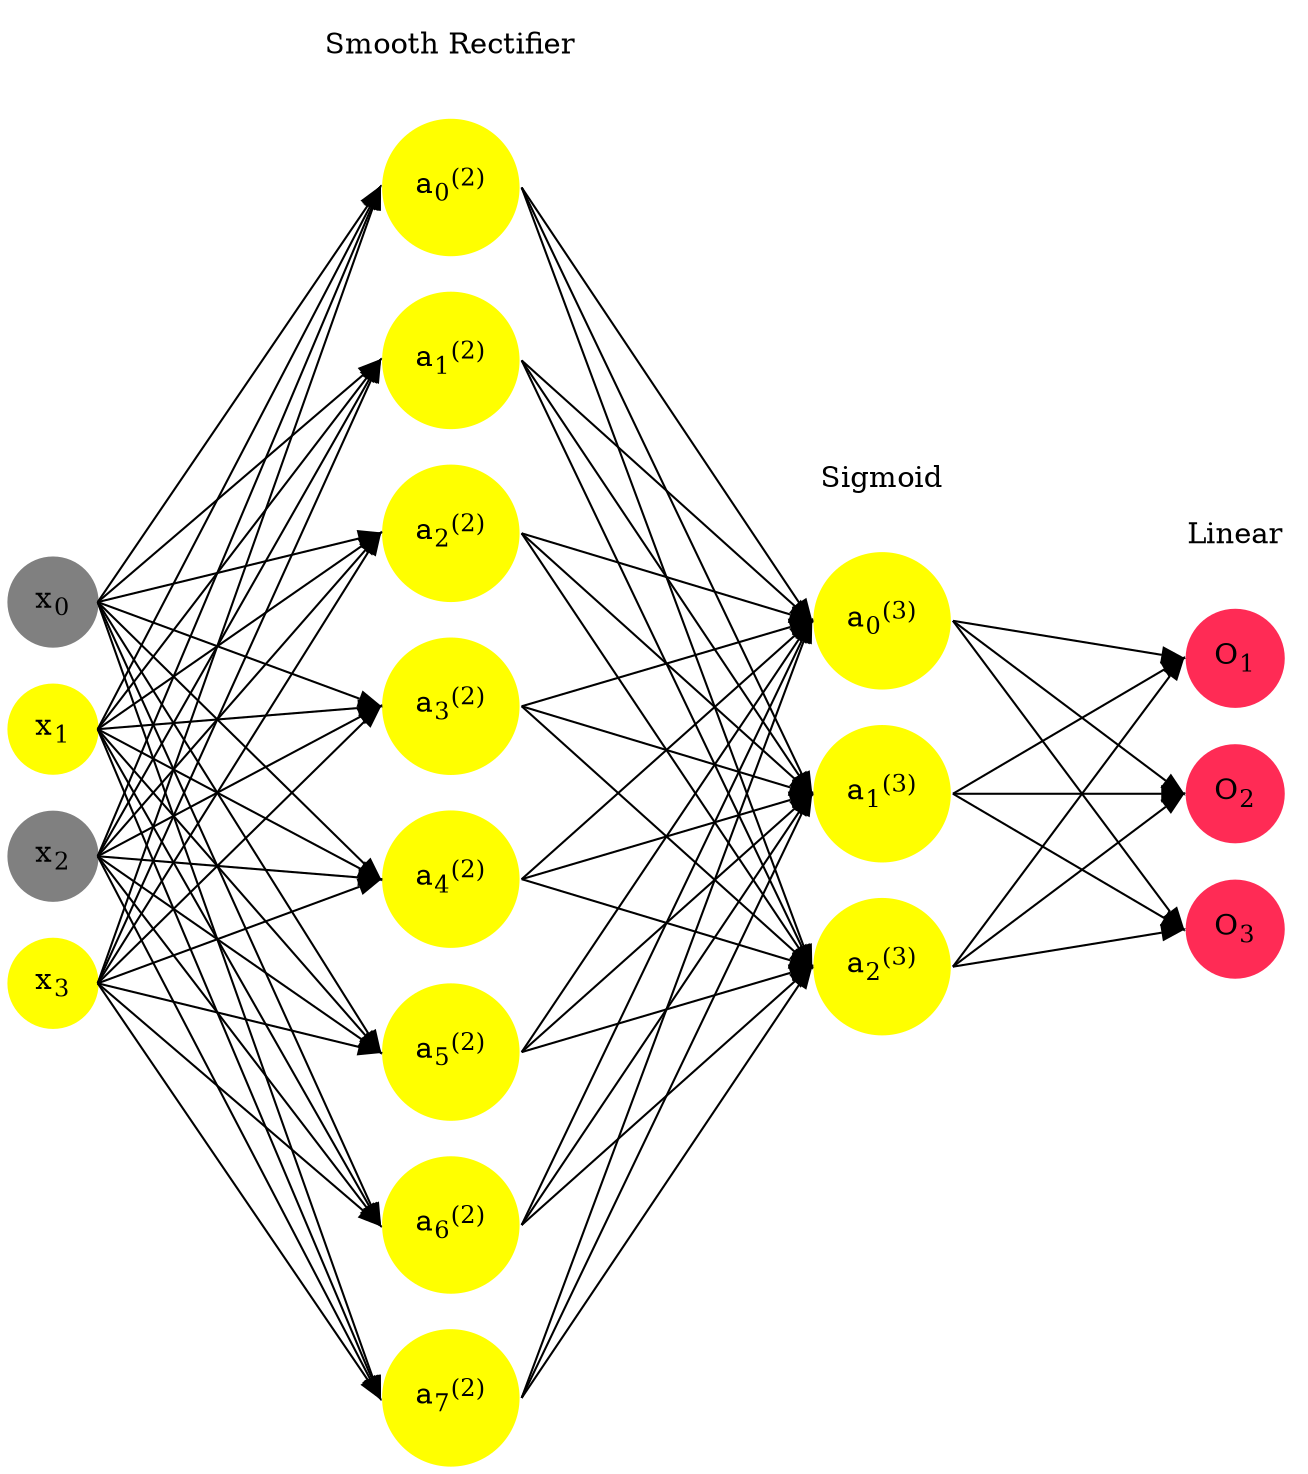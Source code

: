 digraph G {
	rankdir = LR;
	splines=false;
	edge[style=invis];
	ranksep= 1.4;
	{
	node [shape=circle, color="0.1667, 0.0, 0.5", style=filled, fillcolor="0.1667, 0.0, 0.5"];
	x0 [label=<x<sub>0</sub>>];
	}
	{
	node [shape=circle, color="0.1667, 1.0, 1.0", style=filled, fillcolor="0.1667, 1.0, 1.0"];
	x1 [label=<x<sub>1</sub>>];
	}
	{
	node [shape=circle, color="0.1667, 0.0, 0.5", style=filled, fillcolor="0.1667, 0.0, 0.5"];
	x2 [label=<x<sub>2</sub>>];
	}
	{
	node [shape=circle, color="0.1667, 1.0, 1.0", style=filled, fillcolor="0.1667, 1.0, 1.0"];
	x3 [label=<x<sub>3</sub>>];
	}
	{
	node [shape=circle, color="0.1667, nan, nan", style=filled, fillcolor="0.1667, nan, nan"];
	a02 [label=<a<sub>0</sub><sup>(2)</sup>>];
	}
	{
	node [shape=circle, color="0.1667, nan, nan", style=filled, fillcolor="0.1667, nan, nan"];
	a12 [label=<a<sub>1</sub><sup>(2)</sup>>];
	}
	{
	node [shape=circle, color="0.1667, nan, nan", style=filled, fillcolor="0.1667, nan, nan"];
	a22 [label=<a<sub>2</sub><sup>(2)</sup>>];
	}
	{
	node [shape=circle, color="0.1667, nan, nan", style=filled, fillcolor="0.1667, nan, nan"];
	a32 [label=<a<sub>3</sub><sup>(2)</sup>>];
	}
	{
	node [shape=circle, color="0.1667, nan, nan", style=filled, fillcolor="0.1667, nan, nan"];
	a42 [label=<a<sub>4</sub><sup>(2)</sup>>];
	}
	{
	node [shape=circle, color="0.1667, nan, nan", style=filled, fillcolor="0.1667, nan, nan"];
	a52 [label=<a<sub>5</sub><sup>(2)</sup>>];
	}
	{
	node [shape=circle, color="0.1667, nan, nan", style=filled, fillcolor="0.1667, nan, nan"];
	a62 [label=<a<sub>6</sub><sup>(2)</sup>>];
	}
	{
	node [shape=circle, color="0.1667, nan, nan", style=filled, fillcolor="0.1667, nan, nan"];
	a72 [label=<a<sub>7</sub><sup>(2)</sup>>];
	}
	{
	node [shape=circle, color="0.1667, nan, nan", style=filled, fillcolor="0.1667, nan, nan"];
	a03 [label=<a<sub>0</sub><sup>(3)</sup>>];
	}
	{
	node [shape=circle, color="0.1667, nan, nan", style=filled, fillcolor="0.1667, nan, nan"];
	a13 [label=<a<sub>1</sub><sup>(3)</sup>>];
	}
	{
	node [shape=circle, color="0.1667, nan, nan", style=filled, fillcolor="0.1667, nan, nan"];
	a23 [label=<a<sub>2</sub><sup>(3)</sup>>];
	}
	{
	node [shape=circle, color="0.9667, 0.83, 1.0", style=filled, fillcolor="0.9667, 0.83, 1.0"];
	O1 [label=<O<sub>1</sub>>];
	}
	{
	node [shape=circle, color="0.9667, 0.83, 1.0", style=filled, fillcolor="0.9667, 0.83, 1.0"];
	O2 [label=<O<sub>2</sub>>];
	}
	{
	node [shape=circle, color="0.9667, 0.83, 1.0", style=filled, fillcolor="0.9667, 0.83, 1.0"];
	O3 [label=<O<sub>3</sub>>];
	}
	{
	rank=same;
	x0->x1->x2->x3;
	}
	{
	rank=same;
	a02->a12->a22->a32->a42->a52->a62->a72;
	}
	{
	rank=same;
	a03->a13->a23;
	}
	{
	rank=same;
	O1->O2->O3;
	}
	l1 [shape=plaintext,label="Smooth Rectifier"];
	l1->a02;
	{rank=same; l1;a02};
	l2 [shape=plaintext,label="Sigmoid"];
	l2->a03;
	{rank=same; l2;a03};
	l3 [shape=plaintext,label="Linear"];
	l3->O1;
	{rank=same; l3;O1};
edge[style=solid, tailport=e, headport=w];
	{x0;x1;x2;x3} -> {a02;a12;a22;a32;a42;a52;a62;a72};
	{a02;a12;a22;a32;a42;a52;a62;a72} -> {a03;a13;a23};
	{a03;a13;a23} -> {O1,O2,O3};
}